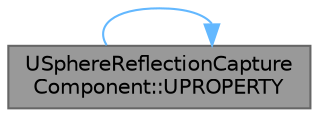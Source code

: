 digraph "USphereReflectionCaptureComponent::UPROPERTY"
{
 // INTERACTIVE_SVG=YES
 // LATEX_PDF_SIZE
  bgcolor="transparent";
  edge [fontname=Helvetica,fontsize=10,labelfontname=Helvetica,labelfontsize=10];
  node [fontname=Helvetica,fontsize=10,shape=box,height=0.2,width=0.4];
  rankdir="LR";
  Node1 [id="Node000001",label="USphereReflectionCapture\lComponent::UPROPERTY",height=0.2,width=0.4,color="gray40", fillcolor="grey60", style="filled", fontcolor="black",tooltip="Not needed anymore, not yet removed in case the artist setup values are needed in the future."];
  Node1 -> Node1 [id="edge1_Node000001_Node000001",color="steelblue1",style="solid",tooltip=" "];
}
